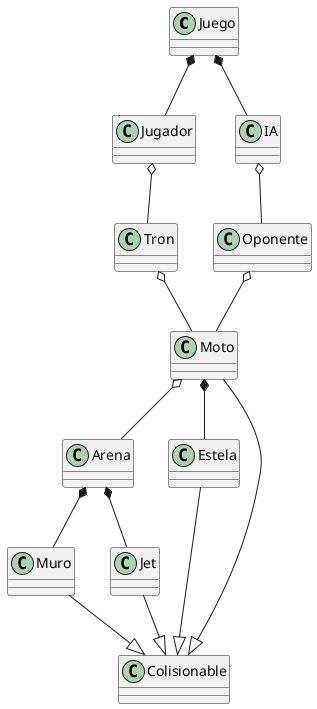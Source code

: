 @startuml


class Juego
class Jugador
class IA
class Moto
class Tron
class Arena
class Oponente
class Muro
class Jet
class Arena
class Estela
class Colisionable

Moto o-- Arena
Tron o-- Moto
IA o-- Oponente
Jugador o-- Tron
Moto *-- Estela
Arena *-- Muro
Arena *-- Jet
Oponente o-- Moto
Moto --|> Colisionable
Muro --|> Colisionable
Jet --|> Colisionable
Estela --|> Colisionable
Juego *-- Jugador
Juego *-- IA


@enduml